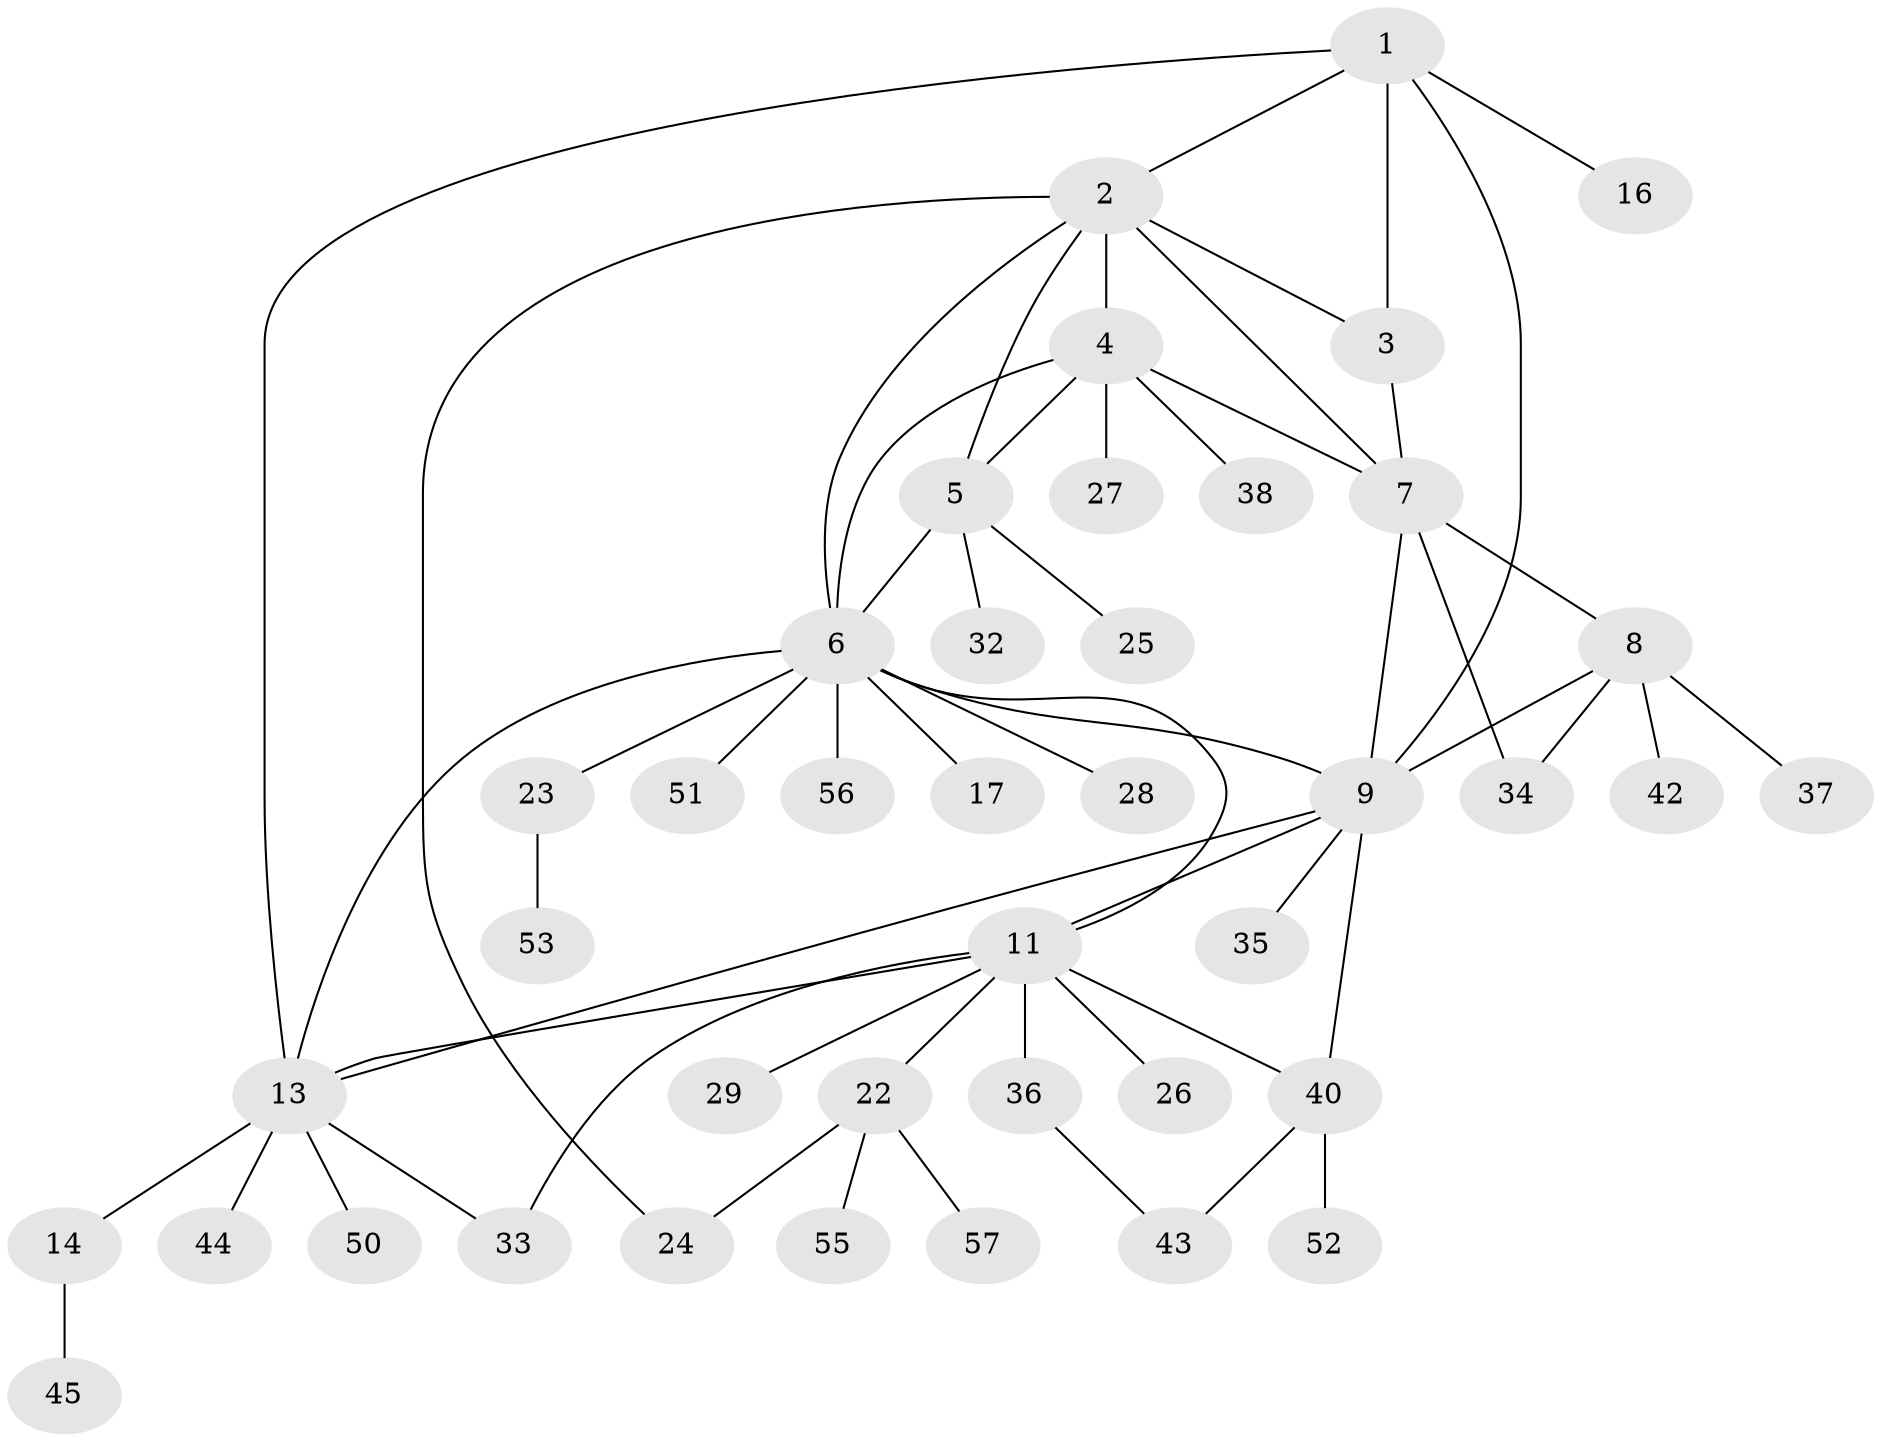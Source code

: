 // original degree distribution, {6: 0.1, 4: 0.05, 5: 0.08333333333333333, 8: 0.016666666666666666, 9: 0.016666666666666666, 3: 0.08333333333333333, 1: 0.45, 2: 0.2}
// Generated by graph-tools (version 1.1) at 2025/11/02/27/25 16:11:33]
// undirected, 41 vertices, 58 edges
graph export_dot {
graph [start="1"]
  node [color=gray90,style=filled];
  1 [super="+39"];
  2 [super="+18"];
  3 [super="+60"];
  4 [super="+30"];
  5 [super="+21"];
  6 [super="+10"];
  7 [super="+19"];
  8 [super="+41"];
  9 [super="+12"];
  11 [super="+20"];
  13 [super="+15"];
  14;
  16;
  17;
  22 [super="+31"];
  23 [super="+59"];
  24;
  25;
  26;
  27;
  28 [super="+58"];
  29;
  32;
  33;
  34 [super="+49"];
  35;
  36 [super="+47"];
  37;
  38;
  40;
  42 [super="+46"];
  43;
  44 [super="+48"];
  45 [super="+54"];
  50;
  51;
  52;
  53;
  55;
  56;
  57;
  1 -- 2;
  1 -- 3;
  1 -- 16;
  1 -- 9;
  1 -- 13;
  2 -- 3;
  2 -- 6;
  2 -- 4;
  2 -- 7;
  2 -- 24;
  2 -- 5;
  3 -- 7;
  4 -- 5;
  4 -- 6;
  4 -- 7;
  4 -- 27;
  4 -- 38;
  5 -- 6;
  5 -- 32;
  5 -- 25;
  6 -- 13;
  6 -- 17;
  6 -- 23;
  6 -- 28;
  6 -- 51;
  6 -- 56;
  6 -- 11;
  6 -- 9;
  7 -- 8;
  7 -- 9;
  7 -- 34;
  8 -- 9;
  8 -- 34;
  8 -- 37;
  8 -- 42;
  9 -- 13;
  9 -- 35;
  9 -- 40;
  9 -- 11;
  11 -- 22;
  11 -- 29;
  11 -- 33;
  11 -- 36;
  11 -- 40;
  11 -- 26;
  11 -- 13;
  13 -- 14 [weight=2];
  13 -- 50;
  13 -- 33;
  13 -- 44;
  14 -- 45;
  22 -- 24;
  22 -- 55;
  22 -- 57;
  23 -- 53;
  36 -- 43;
  40 -- 43;
  40 -- 52;
}
